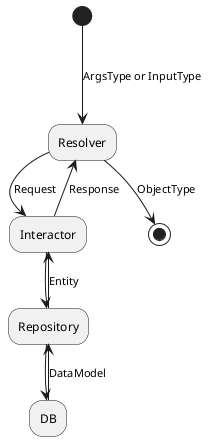 @startuml flow write

(*) --->[ArgsType or InputType] "Resolver"
-->[Request] "Interactor"
--> "Repository"
--> "DB"
-->[DataModel] "Repository"
-->[Entity] "Interactor"
-->[Response] "Resolver"
-->[ObjectType] (*)

@enduml